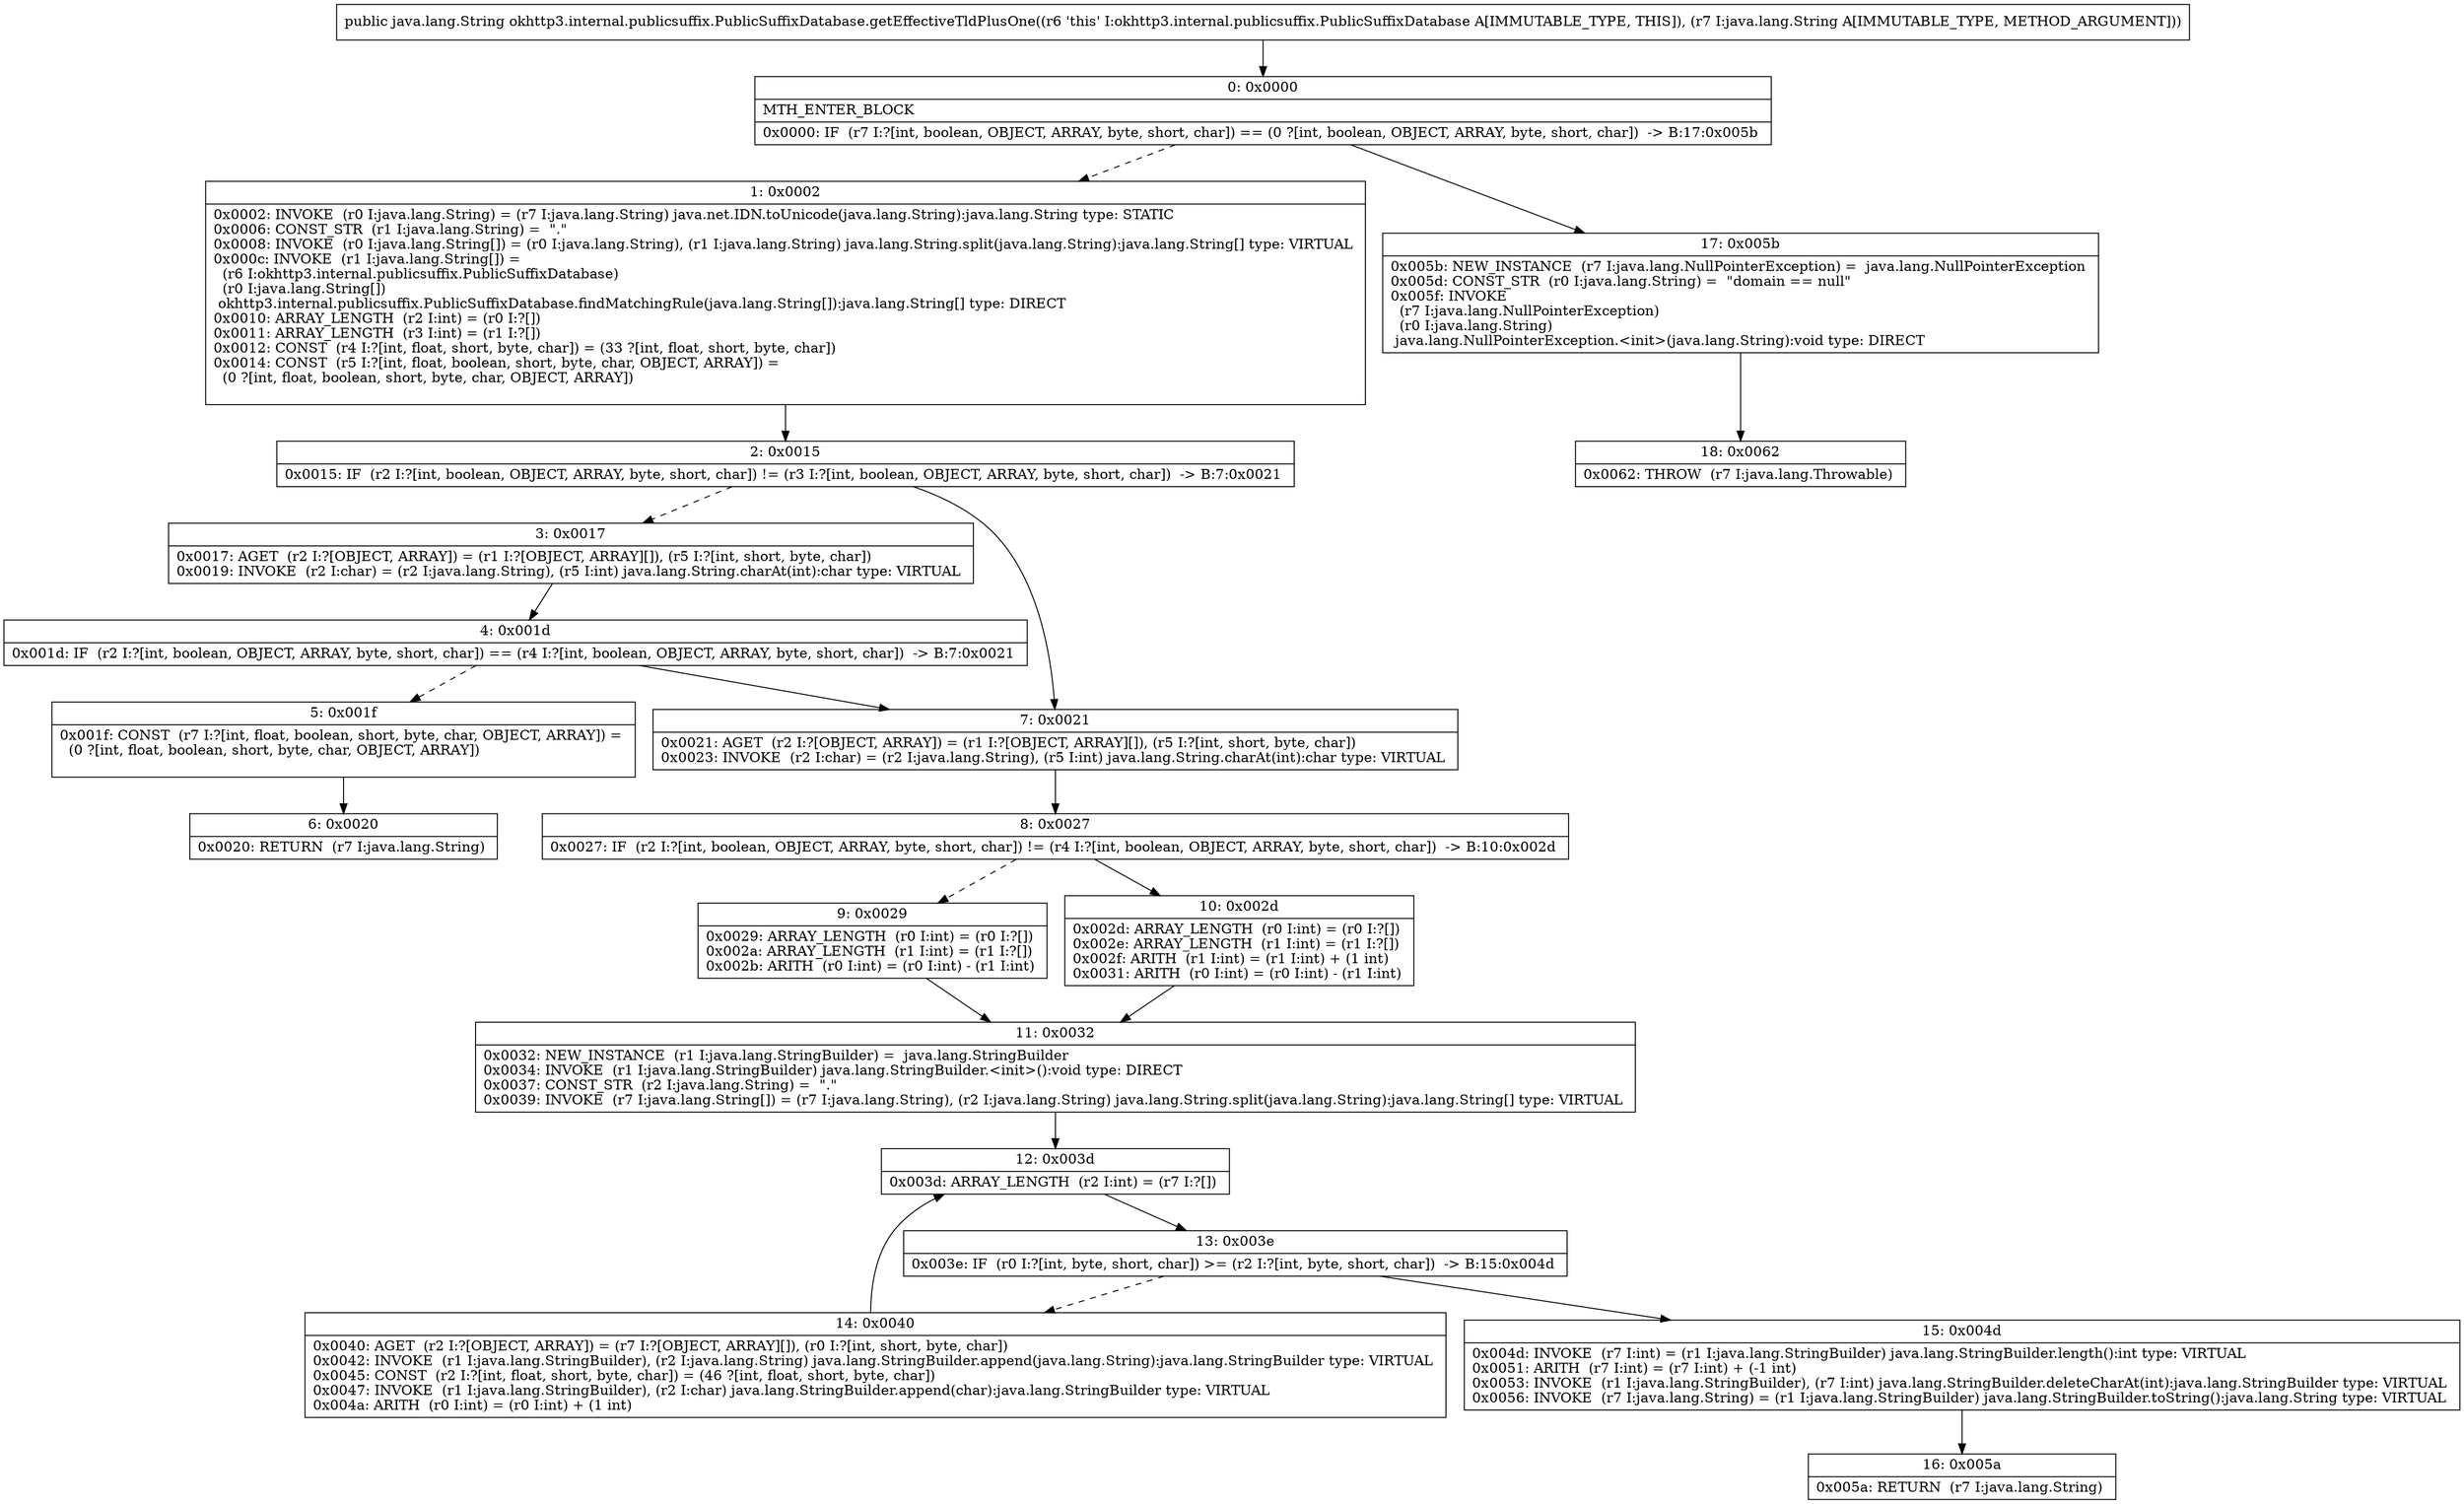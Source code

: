 digraph "CFG forokhttp3.internal.publicsuffix.PublicSuffixDatabase.getEffectiveTldPlusOne(Ljava\/lang\/String;)Ljava\/lang\/String;" {
Node_0 [shape=record,label="{0\:\ 0x0000|MTH_ENTER_BLOCK\l|0x0000: IF  (r7 I:?[int, boolean, OBJECT, ARRAY, byte, short, char]) == (0 ?[int, boolean, OBJECT, ARRAY, byte, short, char])  \-\> B:17:0x005b \l}"];
Node_1 [shape=record,label="{1\:\ 0x0002|0x0002: INVOKE  (r0 I:java.lang.String) = (r7 I:java.lang.String) java.net.IDN.toUnicode(java.lang.String):java.lang.String type: STATIC \l0x0006: CONST_STR  (r1 I:java.lang.String) =  \".\" \l0x0008: INVOKE  (r0 I:java.lang.String[]) = (r0 I:java.lang.String), (r1 I:java.lang.String) java.lang.String.split(java.lang.String):java.lang.String[] type: VIRTUAL \l0x000c: INVOKE  (r1 I:java.lang.String[]) = \l  (r6 I:okhttp3.internal.publicsuffix.PublicSuffixDatabase)\l  (r0 I:java.lang.String[])\l okhttp3.internal.publicsuffix.PublicSuffixDatabase.findMatchingRule(java.lang.String[]):java.lang.String[] type: DIRECT \l0x0010: ARRAY_LENGTH  (r2 I:int) = (r0 I:?[]) \l0x0011: ARRAY_LENGTH  (r3 I:int) = (r1 I:?[]) \l0x0012: CONST  (r4 I:?[int, float, short, byte, char]) = (33 ?[int, float, short, byte, char]) \l0x0014: CONST  (r5 I:?[int, float, boolean, short, byte, char, OBJECT, ARRAY]) = \l  (0 ?[int, float, boolean, short, byte, char, OBJECT, ARRAY])\l \l}"];
Node_2 [shape=record,label="{2\:\ 0x0015|0x0015: IF  (r2 I:?[int, boolean, OBJECT, ARRAY, byte, short, char]) != (r3 I:?[int, boolean, OBJECT, ARRAY, byte, short, char])  \-\> B:7:0x0021 \l}"];
Node_3 [shape=record,label="{3\:\ 0x0017|0x0017: AGET  (r2 I:?[OBJECT, ARRAY]) = (r1 I:?[OBJECT, ARRAY][]), (r5 I:?[int, short, byte, char]) \l0x0019: INVOKE  (r2 I:char) = (r2 I:java.lang.String), (r5 I:int) java.lang.String.charAt(int):char type: VIRTUAL \l}"];
Node_4 [shape=record,label="{4\:\ 0x001d|0x001d: IF  (r2 I:?[int, boolean, OBJECT, ARRAY, byte, short, char]) == (r4 I:?[int, boolean, OBJECT, ARRAY, byte, short, char])  \-\> B:7:0x0021 \l}"];
Node_5 [shape=record,label="{5\:\ 0x001f|0x001f: CONST  (r7 I:?[int, float, boolean, short, byte, char, OBJECT, ARRAY]) = \l  (0 ?[int, float, boolean, short, byte, char, OBJECT, ARRAY])\l \l}"];
Node_6 [shape=record,label="{6\:\ 0x0020|0x0020: RETURN  (r7 I:java.lang.String) \l}"];
Node_7 [shape=record,label="{7\:\ 0x0021|0x0021: AGET  (r2 I:?[OBJECT, ARRAY]) = (r1 I:?[OBJECT, ARRAY][]), (r5 I:?[int, short, byte, char]) \l0x0023: INVOKE  (r2 I:char) = (r2 I:java.lang.String), (r5 I:int) java.lang.String.charAt(int):char type: VIRTUAL \l}"];
Node_8 [shape=record,label="{8\:\ 0x0027|0x0027: IF  (r2 I:?[int, boolean, OBJECT, ARRAY, byte, short, char]) != (r4 I:?[int, boolean, OBJECT, ARRAY, byte, short, char])  \-\> B:10:0x002d \l}"];
Node_9 [shape=record,label="{9\:\ 0x0029|0x0029: ARRAY_LENGTH  (r0 I:int) = (r0 I:?[]) \l0x002a: ARRAY_LENGTH  (r1 I:int) = (r1 I:?[]) \l0x002b: ARITH  (r0 I:int) = (r0 I:int) \- (r1 I:int) \l}"];
Node_10 [shape=record,label="{10\:\ 0x002d|0x002d: ARRAY_LENGTH  (r0 I:int) = (r0 I:?[]) \l0x002e: ARRAY_LENGTH  (r1 I:int) = (r1 I:?[]) \l0x002f: ARITH  (r1 I:int) = (r1 I:int) + (1 int) \l0x0031: ARITH  (r0 I:int) = (r0 I:int) \- (r1 I:int) \l}"];
Node_11 [shape=record,label="{11\:\ 0x0032|0x0032: NEW_INSTANCE  (r1 I:java.lang.StringBuilder) =  java.lang.StringBuilder \l0x0034: INVOKE  (r1 I:java.lang.StringBuilder) java.lang.StringBuilder.\<init\>():void type: DIRECT \l0x0037: CONST_STR  (r2 I:java.lang.String) =  \".\" \l0x0039: INVOKE  (r7 I:java.lang.String[]) = (r7 I:java.lang.String), (r2 I:java.lang.String) java.lang.String.split(java.lang.String):java.lang.String[] type: VIRTUAL \l}"];
Node_12 [shape=record,label="{12\:\ 0x003d|0x003d: ARRAY_LENGTH  (r2 I:int) = (r7 I:?[]) \l}"];
Node_13 [shape=record,label="{13\:\ 0x003e|0x003e: IF  (r0 I:?[int, byte, short, char]) \>= (r2 I:?[int, byte, short, char])  \-\> B:15:0x004d \l}"];
Node_14 [shape=record,label="{14\:\ 0x0040|0x0040: AGET  (r2 I:?[OBJECT, ARRAY]) = (r7 I:?[OBJECT, ARRAY][]), (r0 I:?[int, short, byte, char]) \l0x0042: INVOKE  (r1 I:java.lang.StringBuilder), (r2 I:java.lang.String) java.lang.StringBuilder.append(java.lang.String):java.lang.StringBuilder type: VIRTUAL \l0x0045: CONST  (r2 I:?[int, float, short, byte, char]) = (46 ?[int, float, short, byte, char]) \l0x0047: INVOKE  (r1 I:java.lang.StringBuilder), (r2 I:char) java.lang.StringBuilder.append(char):java.lang.StringBuilder type: VIRTUAL \l0x004a: ARITH  (r0 I:int) = (r0 I:int) + (1 int) \l}"];
Node_15 [shape=record,label="{15\:\ 0x004d|0x004d: INVOKE  (r7 I:int) = (r1 I:java.lang.StringBuilder) java.lang.StringBuilder.length():int type: VIRTUAL \l0x0051: ARITH  (r7 I:int) = (r7 I:int) + (\-1 int) \l0x0053: INVOKE  (r1 I:java.lang.StringBuilder), (r7 I:int) java.lang.StringBuilder.deleteCharAt(int):java.lang.StringBuilder type: VIRTUAL \l0x0056: INVOKE  (r7 I:java.lang.String) = (r1 I:java.lang.StringBuilder) java.lang.StringBuilder.toString():java.lang.String type: VIRTUAL \l}"];
Node_16 [shape=record,label="{16\:\ 0x005a|0x005a: RETURN  (r7 I:java.lang.String) \l}"];
Node_17 [shape=record,label="{17\:\ 0x005b|0x005b: NEW_INSTANCE  (r7 I:java.lang.NullPointerException) =  java.lang.NullPointerException \l0x005d: CONST_STR  (r0 I:java.lang.String) =  \"domain == null\" \l0x005f: INVOKE  \l  (r7 I:java.lang.NullPointerException)\l  (r0 I:java.lang.String)\l java.lang.NullPointerException.\<init\>(java.lang.String):void type: DIRECT \l}"];
Node_18 [shape=record,label="{18\:\ 0x0062|0x0062: THROW  (r7 I:java.lang.Throwable) \l}"];
MethodNode[shape=record,label="{public java.lang.String okhttp3.internal.publicsuffix.PublicSuffixDatabase.getEffectiveTldPlusOne((r6 'this' I:okhttp3.internal.publicsuffix.PublicSuffixDatabase A[IMMUTABLE_TYPE, THIS]), (r7 I:java.lang.String A[IMMUTABLE_TYPE, METHOD_ARGUMENT])) }"];
MethodNode -> Node_0;
Node_0 -> Node_1[style=dashed];
Node_0 -> Node_17;
Node_1 -> Node_2;
Node_2 -> Node_3[style=dashed];
Node_2 -> Node_7;
Node_3 -> Node_4;
Node_4 -> Node_5[style=dashed];
Node_4 -> Node_7;
Node_5 -> Node_6;
Node_7 -> Node_8;
Node_8 -> Node_9[style=dashed];
Node_8 -> Node_10;
Node_9 -> Node_11;
Node_10 -> Node_11;
Node_11 -> Node_12;
Node_12 -> Node_13;
Node_13 -> Node_14[style=dashed];
Node_13 -> Node_15;
Node_14 -> Node_12;
Node_15 -> Node_16;
Node_17 -> Node_18;
}

